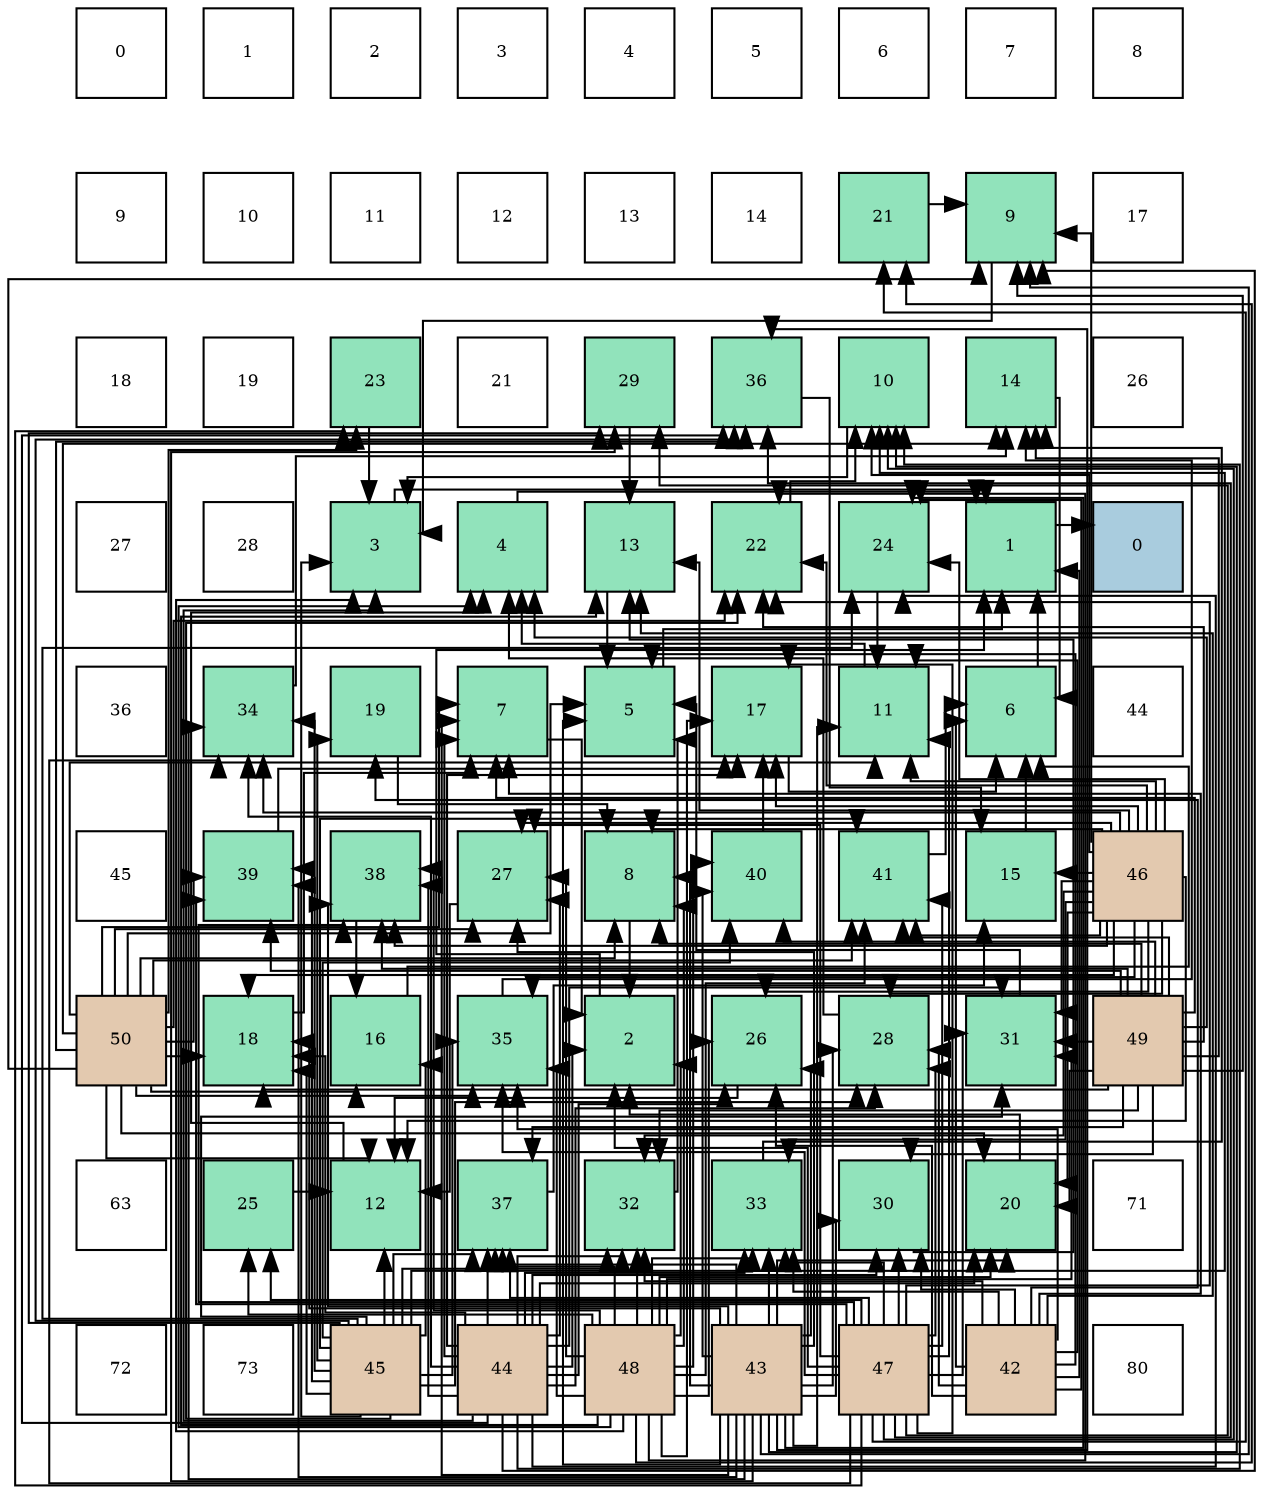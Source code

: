 digraph layout{
 rankdir=TB;
 splines=ortho;
 node [style=filled shape=square fixedsize=true width=0.6];
0[label="0", fontsize=8, fillcolor="#ffffff"];
1[label="1", fontsize=8, fillcolor="#ffffff"];
2[label="2", fontsize=8, fillcolor="#ffffff"];
3[label="3", fontsize=8, fillcolor="#ffffff"];
4[label="4", fontsize=8, fillcolor="#ffffff"];
5[label="5", fontsize=8, fillcolor="#ffffff"];
6[label="6", fontsize=8, fillcolor="#ffffff"];
7[label="7", fontsize=8, fillcolor="#ffffff"];
8[label="8", fontsize=8, fillcolor="#ffffff"];
9[label="9", fontsize=8, fillcolor="#ffffff"];
10[label="10", fontsize=8, fillcolor="#ffffff"];
11[label="11", fontsize=8, fillcolor="#ffffff"];
12[label="12", fontsize=8, fillcolor="#ffffff"];
13[label="13", fontsize=8, fillcolor="#ffffff"];
14[label="14", fontsize=8, fillcolor="#ffffff"];
15[label="21", fontsize=8, fillcolor="#91e3bb"];
16[label="9", fontsize=8, fillcolor="#91e3bb"];
17[label="17", fontsize=8, fillcolor="#ffffff"];
18[label="18", fontsize=8, fillcolor="#ffffff"];
19[label="19", fontsize=8, fillcolor="#ffffff"];
20[label="23", fontsize=8, fillcolor="#91e3bb"];
21[label="21", fontsize=8, fillcolor="#ffffff"];
22[label="29", fontsize=8, fillcolor="#91e3bb"];
23[label="36", fontsize=8, fillcolor="#91e3bb"];
24[label="10", fontsize=8, fillcolor="#91e3bb"];
25[label="14", fontsize=8, fillcolor="#91e3bb"];
26[label="26", fontsize=8, fillcolor="#ffffff"];
27[label="27", fontsize=8, fillcolor="#ffffff"];
28[label="28", fontsize=8, fillcolor="#ffffff"];
29[label="3", fontsize=8, fillcolor="#91e3bb"];
30[label="4", fontsize=8, fillcolor="#91e3bb"];
31[label="13", fontsize=8, fillcolor="#91e3bb"];
32[label="22", fontsize=8, fillcolor="#91e3bb"];
33[label="24", fontsize=8, fillcolor="#91e3bb"];
34[label="1", fontsize=8, fillcolor="#91e3bb"];
35[label="0", fontsize=8, fillcolor="#a9ccde"];
36[label="36", fontsize=8, fillcolor="#ffffff"];
37[label="34", fontsize=8, fillcolor="#91e3bb"];
38[label="19", fontsize=8, fillcolor="#91e3bb"];
39[label="7", fontsize=8, fillcolor="#91e3bb"];
40[label="5", fontsize=8, fillcolor="#91e3bb"];
41[label="17", fontsize=8, fillcolor="#91e3bb"];
42[label="11", fontsize=8, fillcolor="#91e3bb"];
43[label="6", fontsize=8, fillcolor="#91e3bb"];
44[label="44", fontsize=8, fillcolor="#ffffff"];
45[label="45", fontsize=8, fillcolor="#ffffff"];
46[label="39", fontsize=8, fillcolor="#91e3bb"];
47[label="38", fontsize=8, fillcolor="#91e3bb"];
48[label="27", fontsize=8, fillcolor="#91e3bb"];
49[label="8", fontsize=8, fillcolor="#91e3bb"];
50[label="40", fontsize=8, fillcolor="#91e3bb"];
51[label="41", fontsize=8, fillcolor="#91e3bb"];
52[label="15", fontsize=8, fillcolor="#91e3bb"];
53[label="46", fontsize=8, fillcolor="#e3c9af"];
54[label="50", fontsize=8, fillcolor="#e3c9af"];
55[label="18", fontsize=8, fillcolor="#91e3bb"];
56[label="16", fontsize=8, fillcolor="#91e3bb"];
57[label="35", fontsize=8, fillcolor="#91e3bb"];
58[label="2", fontsize=8, fillcolor="#91e3bb"];
59[label="26", fontsize=8, fillcolor="#91e3bb"];
60[label="28", fontsize=8, fillcolor="#91e3bb"];
61[label="31", fontsize=8, fillcolor="#91e3bb"];
62[label="49", fontsize=8, fillcolor="#e3c9af"];
63[label="63", fontsize=8, fillcolor="#ffffff"];
64[label="25", fontsize=8, fillcolor="#91e3bb"];
65[label="12", fontsize=8, fillcolor="#91e3bb"];
66[label="37", fontsize=8, fillcolor="#91e3bb"];
67[label="32", fontsize=8, fillcolor="#91e3bb"];
68[label="33", fontsize=8, fillcolor="#91e3bb"];
69[label="30", fontsize=8, fillcolor="#91e3bb"];
70[label="20", fontsize=8, fillcolor="#91e3bb"];
71[label="71", fontsize=8, fillcolor="#ffffff"];
72[label="72", fontsize=8, fillcolor="#ffffff"];
73[label="73", fontsize=8, fillcolor="#ffffff"];
74[label="45", fontsize=8, fillcolor="#e3c9af"];
75[label="44", fontsize=8, fillcolor="#e3c9af"];
76[label="48", fontsize=8, fillcolor="#e3c9af"];
77[label="43", fontsize=8, fillcolor="#e3c9af"];
78[label="47", fontsize=8, fillcolor="#e3c9af"];
79[label="42", fontsize=8, fillcolor="#e3c9af"];
80[label="80", fontsize=8, fillcolor="#ffffff"];
edge [constraint=false, style=vis];34 -> 35;
58 -> 34;
29 -> 34;
30 -> 34;
40 -> 34;
43 -> 34;
39 -> 58;
49 -> 58;
16 -> 29;
24 -> 29;
42 -> 30;
65 -> 30;
31 -> 40;
25 -> 43;
52 -> 43;
56 -> 43;
41 -> 43;
55 -> 39;
38 -> 49;
70 -> 58;
15 -> 16;
32 -> 24;
20 -> 29;
33 -> 42;
64 -> 65;
59 -> 65;
48 -> 65;
60 -> 30;
22 -> 31;
69 -> 31;
61 -> 40;
67 -> 40;
68 -> 25;
37 -> 25;
57 -> 25;
23 -> 52;
66 -> 52;
47 -> 56;
46 -> 41;
50 -> 41;
51 -> 43;
79 -> 34;
79 -> 40;
79 -> 43;
79 -> 39;
79 -> 42;
79 -> 31;
79 -> 38;
79 -> 33;
79 -> 59;
79 -> 60;
79 -> 69;
79 -> 67;
79 -> 68;
79 -> 57;
77 -> 40;
77 -> 39;
77 -> 49;
77 -> 16;
77 -> 24;
77 -> 42;
77 -> 55;
77 -> 70;
77 -> 33;
77 -> 59;
77 -> 48;
77 -> 60;
77 -> 22;
77 -> 69;
77 -> 68;
77 -> 37;
77 -> 23;
77 -> 66;
77 -> 47;
77 -> 46;
77 -> 50;
75 -> 58;
75 -> 29;
75 -> 39;
75 -> 16;
75 -> 24;
75 -> 41;
75 -> 55;
75 -> 70;
75 -> 33;
75 -> 59;
75 -> 48;
75 -> 60;
75 -> 69;
75 -> 61;
75 -> 67;
75 -> 68;
75 -> 37;
75 -> 23;
75 -> 66;
75 -> 47;
74 -> 29;
74 -> 24;
74 -> 65;
74 -> 56;
74 -> 55;
74 -> 38;
74 -> 32;
74 -> 33;
74 -> 60;
74 -> 22;
74 -> 61;
74 -> 67;
74 -> 37;
74 -> 57;
74 -> 23;
74 -> 66;
74 -> 46;
74 -> 50;
74 -> 51;
53 -> 49;
53 -> 16;
53 -> 24;
53 -> 42;
53 -> 65;
53 -> 31;
53 -> 52;
53 -> 41;
53 -> 55;
53 -> 70;
53 -> 32;
53 -> 33;
53 -> 59;
53 -> 48;
53 -> 60;
53 -> 61;
53 -> 67;
53 -> 68;
53 -> 37;
53 -> 57;
53 -> 47;
53 -> 51;
78 -> 58;
78 -> 24;
78 -> 42;
78 -> 41;
78 -> 15;
78 -> 32;
78 -> 20;
78 -> 64;
78 -> 48;
78 -> 60;
78 -> 22;
78 -> 69;
78 -> 61;
78 -> 68;
78 -> 37;
78 -> 57;
78 -> 23;
78 -> 66;
78 -> 47;
78 -> 46;
78 -> 51;
76 -> 58;
76 -> 29;
76 -> 30;
76 -> 49;
76 -> 31;
76 -> 41;
76 -> 70;
76 -> 15;
76 -> 32;
76 -> 64;
76 -> 59;
76 -> 48;
76 -> 61;
76 -> 67;
76 -> 68;
76 -> 57;
76 -> 66;
76 -> 47;
76 -> 50;
76 -> 51;
62 -> 30;
62 -> 39;
62 -> 49;
62 -> 16;
62 -> 25;
62 -> 55;
62 -> 70;
62 -> 32;
62 -> 69;
62 -> 61;
62 -> 67;
62 -> 66;
62 -> 47;
62 -> 46;
62 -> 50;
62 -> 51;
54 -> 40;
54 -> 39;
54 -> 49;
54 -> 16;
54 -> 42;
54 -> 65;
54 -> 25;
54 -> 56;
54 -> 55;
54 -> 70;
54 -> 32;
54 -> 20;
54 -> 48;
54 -> 57;
54 -> 23;
54 -> 46;
54 -> 51;
edge [constraint=true, style=invis];
0 -> 9 -> 18 -> 27 -> 36 -> 45 -> 54 -> 63 -> 72;
1 -> 10 -> 19 -> 28 -> 37 -> 46 -> 55 -> 64 -> 73;
2 -> 11 -> 20 -> 29 -> 38 -> 47 -> 56 -> 65 -> 74;
3 -> 12 -> 21 -> 30 -> 39 -> 48 -> 57 -> 66 -> 75;
4 -> 13 -> 22 -> 31 -> 40 -> 49 -> 58 -> 67 -> 76;
5 -> 14 -> 23 -> 32 -> 41 -> 50 -> 59 -> 68 -> 77;
6 -> 15 -> 24 -> 33 -> 42 -> 51 -> 60 -> 69 -> 78;
7 -> 16 -> 25 -> 34 -> 43 -> 52 -> 61 -> 70 -> 79;
8 -> 17 -> 26 -> 35 -> 44 -> 53 -> 62 -> 71 -> 80;
rank = same {0 -> 1 -> 2 -> 3 -> 4 -> 5 -> 6 -> 7 -> 8};
rank = same {9 -> 10 -> 11 -> 12 -> 13 -> 14 -> 15 -> 16 -> 17};
rank = same {18 -> 19 -> 20 -> 21 -> 22 -> 23 -> 24 -> 25 -> 26};
rank = same {27 -> 28 -> 29 -> 30 -> 31 -> 32 -> 33 -> 34 -> 35};
rank = same {36 -> 37 -> 38 -> 39 -> 40 -> 41 -> 42 -> 43 -> 44};
rank = same {45 -> 46 -> 47 -> 48 -> 49 -> 50 -> 51 -> 52 -> 53};
rank = same {54 -> 55 -> 56 -> 57 -> 58 -> 59 -> 60 -> 61 -> 62};
rank = same {63 -> 64 -> 65 -> 66 -> 67 -> 68 -> 69 -> 70 -> 71};
rank = same {72 -> 73 -> 74 -> 75 -> 76 -> 77 -> 78 -> 79 -> 80};
}